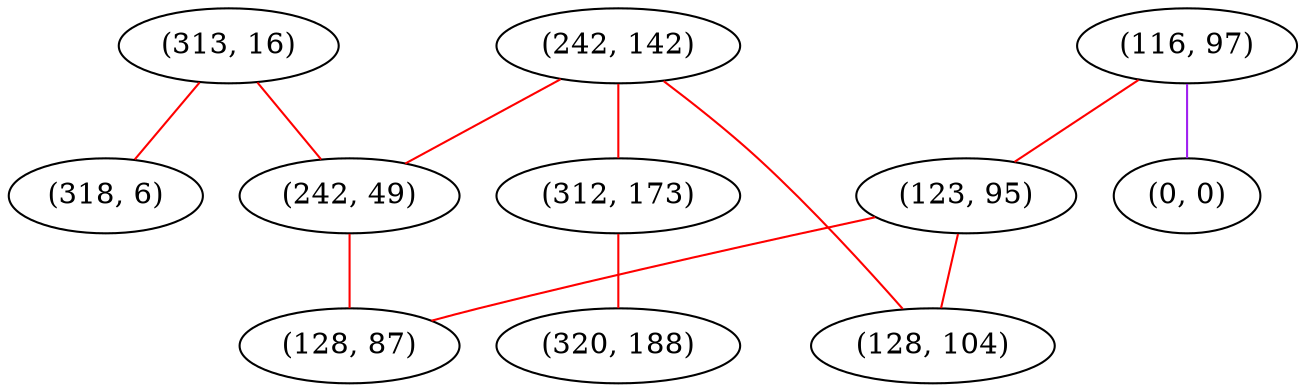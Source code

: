 graph "" {
"(313, 16)";
"(318, 6)";
"(242, 142)";
"(116, 97)";
"(242, 49)";
"(0, 0)";
"(312, 173)";
"(123, 95)";
"(128, 104)";
"(128, 87)";
"(320, 188)";
"(313, 16)" -- "(242, 49)"  [color=red, key=0, weight=1];
"(313, 16)" -- "(318, 6)"  [color=red, key=0, weight=1];
"(242, 142)" -- "(128, 104)"  [color=red, key=0, weight=1];
"(242, 142)" -- "(312, 173)"  [color=red, key=0, weight=1];
"(242, 142)" -- "(242, 49)"  [color=red, key=0, weight=1];
"(116, 97)" -- "(123, 95)"  [color=red, key=0, weight=1];
"(116, 97)" -- "(0, 0)"  [color=purple, key=0, weight=4];
"(242, 49)" -- "(128, 87)"  [color=red, key=0, weight=1];
"(312, 173)" -- "(320, 188)"  [color=red, key=0, weight=1];
"(123, 95)" -- "(128, 104)"  [color=red, key=0, weight=1];
"(123, 95)" -- "(128, 87)"  [color=red, key=0, weight=1];
}
